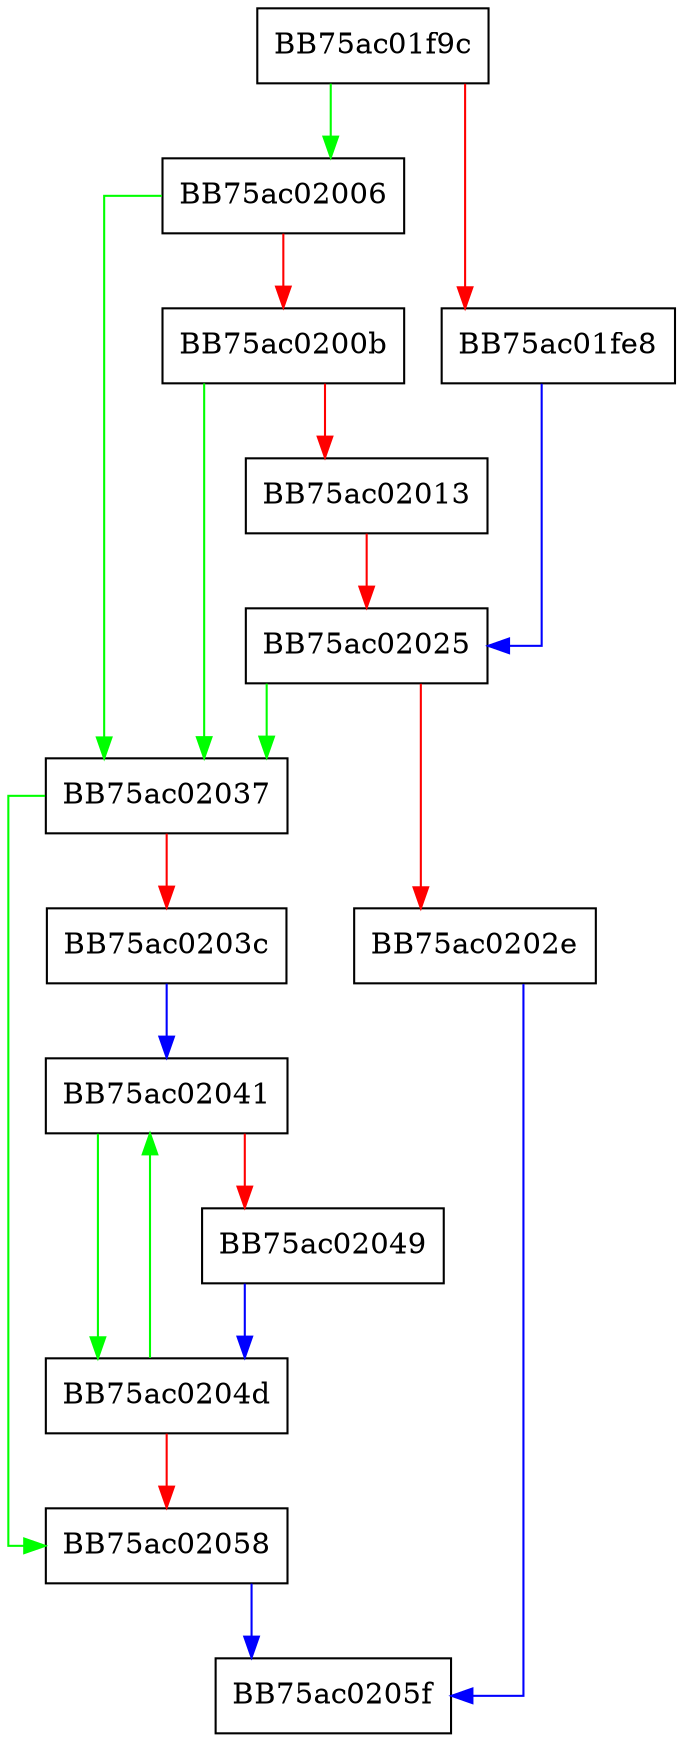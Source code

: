 digraph ZSTD_estimateBlockSize_symbolType {
  node [shape="box"];
  graph [splines=ortho];
  BB75ac01f9c -> BB75ac02006 [color="green"];
  BB75ac01f9c -> BB75ac01fe8 [color="red"];
  BB75ac01fe8 -> BB75ac02025 [color="blue"];
  BB75ac02006 -> BB75ac02037 [color="green"];
  BB75ac02006 -> BB75ac0200b [color="red"];
  BB75ac0200b -> BB75ac02037 [color="green"];
  BB75ac0200b -> BB75ac02013 [color="red"];
  BB75ac02013 -> BB75ac02025 [color="red"];
  BB75ac02025 -> BB75ac02037 [color="green"];
  BB75ac02025 -> BB75ac0202e [color="red"];
  BB75ac0202e -> BB75ac0205f [color="blue"];
  BB75ac02037 -> BB75ac02058 [color="green"];
  BB75ac02037 -> BB75ac0203c [color="red"];
  BB75ac0203c -> BB75ac02041 [color="blue"];
  BB75ac02041 -> BB75ac0204d [color="green"];
  BB75ac02041 -> BB75ac02049 [color="red"];
  BB75ac02049 -> BB75ac0204d [color="blue"];
  BB75ac0204d -> BB75ac02041 [color="green"];
  BB75ac0204d -> BB75ac02058 [color="red"];
  BB75ac02058 -> BB75ac0205f [color="blue"];
}